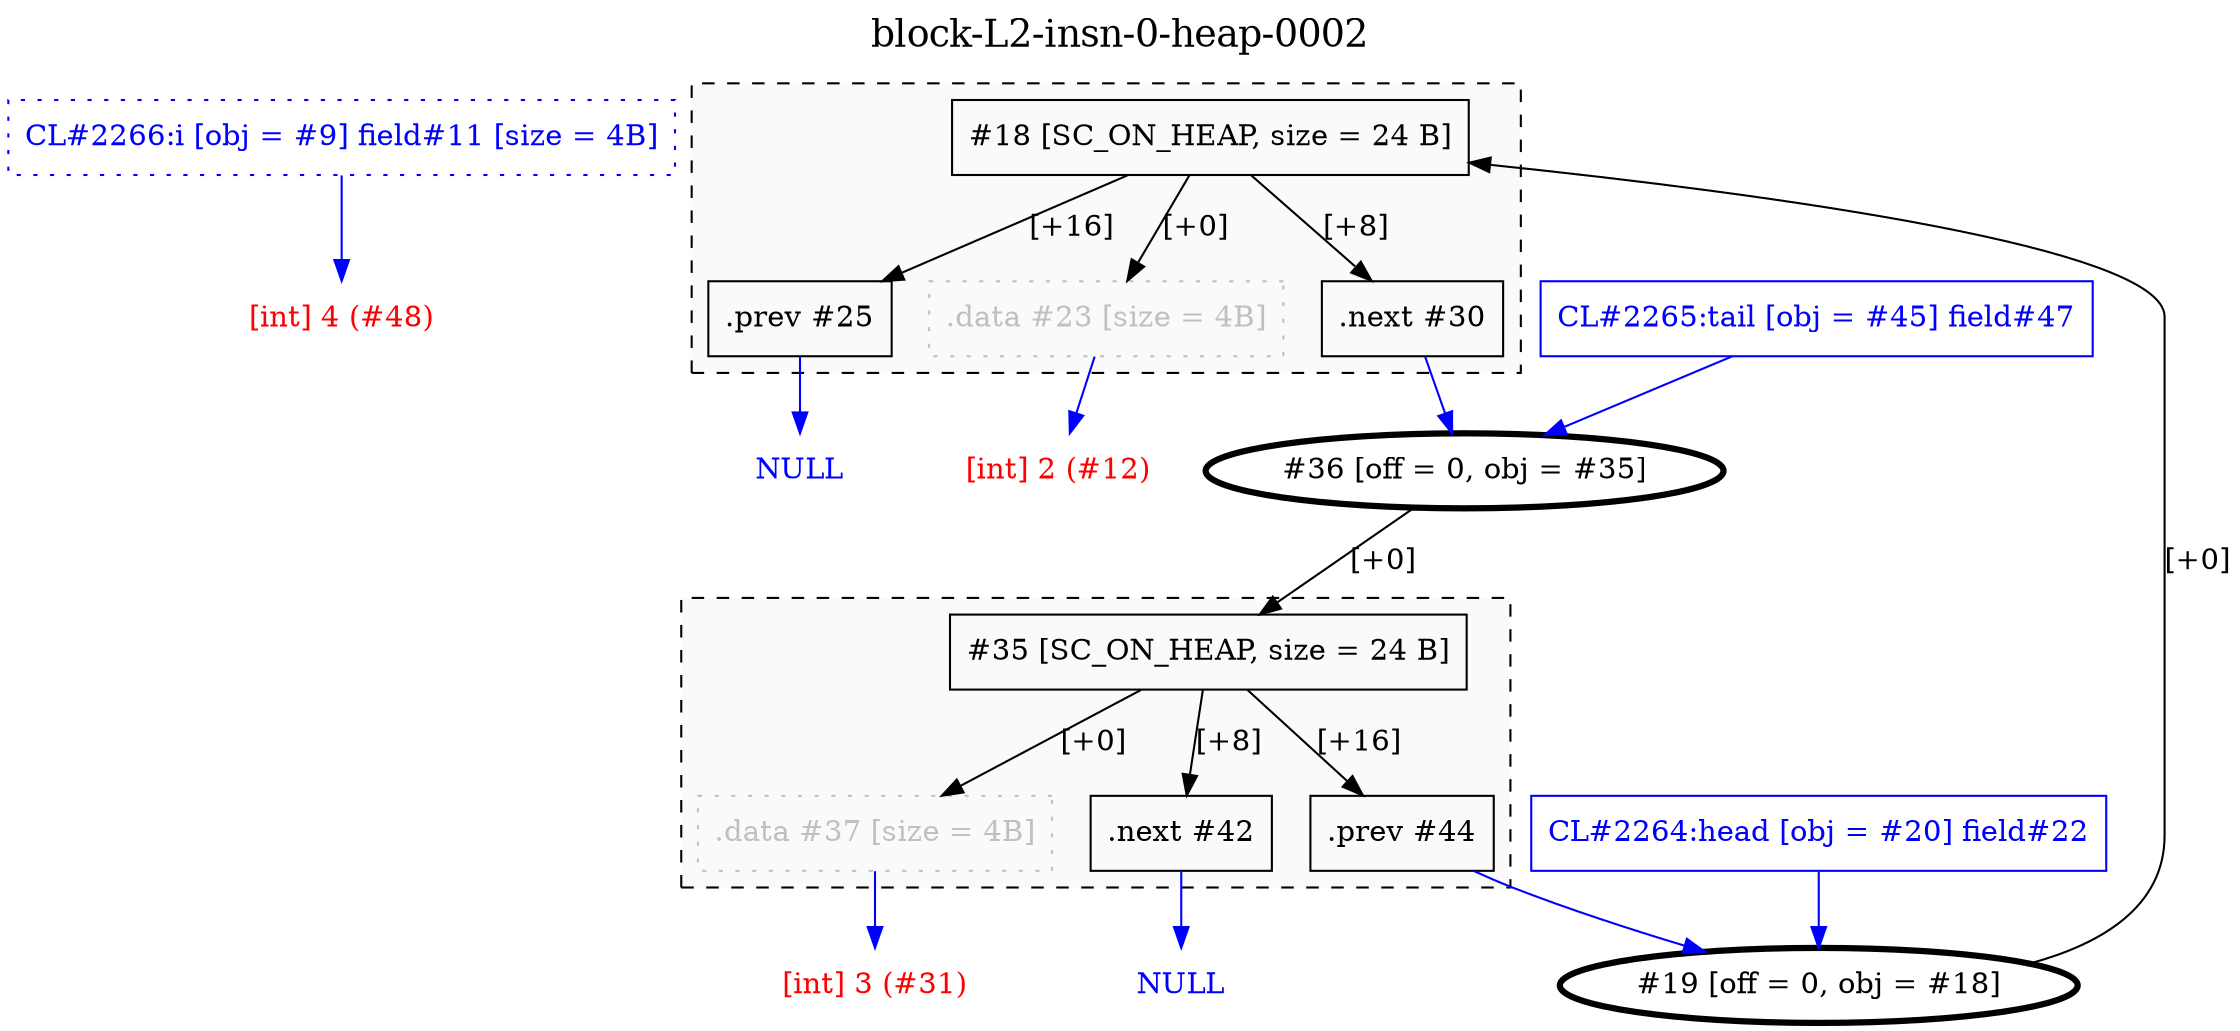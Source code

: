 digraph "block-L2-insn-0-heap-0002" {
	label=<<FONT POINT-SIZE="18">block-L2-insn-0-heap-0002</FONT>>;
	clusterrank=local;
	labelloc=t;
	"9" [shape=box, color=blue, fontcolor=blue, style=dotted, label="CL#2266:i [obj = #9] field#11 [size = 4B]"];
subgraph "cluster1" {
	rank=same;
	label="";
	color=black;
	fontcolor=black;
	bgcolor=gray98;
	style=dashed;
	penwidth=1.0;
	"18" [shape=box, color=black, fontcolor=black, label="#18 [SC_ON_HEAP, size = 24 B]"];
	"23" [shape=box, color=gray, fontcolor=gray, style=dotted, label=".data #23 [size = 4B]"];
	"18" -> "23" [color=black, fontcolor=black, label="[+0]"];
	"30" [shape=box, color=black, fontcolor=black, label=".next #30"];
	"18" -> "30" [color=black, fontcolor=black, label="[+8]"];
	"25" [shape=box, color=black, fontcolor=black, label=".prev #25"];
	"18" -> "25" [color=black, fontcolor=black, label="[+16]"];
}
	"20" [shape=box, color=blue, fontcolor=blue, label="CL#2264:head [obj = #20] field#22"];
subgraph "cluster2" {
	rank=same;
	label="";
	color=black;
	fontcolor=black;
	bgcolor=gray98;
	style=dashed;
	penwidth=1.0;
	"35" [shape=box, color=black, fontcolor=black, label="#35 [SC_ON_HEAP, size = 24 B]"];
	"37" [shape=box, color=gray, fontcolor=gray, style=dotted, label=".data #37 [size = 4B]"];
	"35" -> "37" [color=black, fontcolor=black, label="[+0]"];
	"42" [shape=box, color=black, fontcolor=black, label=".next #42"];
	"35" -> "42" [color=black, fontcolor=black, label="[+8]"];
	"44" [shape=box, color=black, fontcolor=black, label=".prev #44"];
	"35" -> "44" [color=black, fontcolor=black, label="[+16]"];
}
	"45" [shape=box, color=blue, fontcolor=blue, label="CL#2265:tail [obj = #45] field#47"];
	"19" [shape=ellipse, penwidth=3, fontcolor=black, label="#19 [off = 0, obj = #18]"];
	"19" -> "18" [color=black, fontcolor=black, label="[+0]"];
	"36" [shape=ellipse, penwidth=3, fontcolor=black, label="#36 [off = 0, obj = #35]"];
	"36" -> "35" [color=black, fontcolor=black, label="[+0]"];
	"lonely3" [shape=plaintext, fontcolor=red, label="[int] 4 (#48)"];
	"9" -> "lonely3" [color=blue, fontcolor=blue];
	"lonely4" [shape=plaintext, fontcolor=red, label="[int] 2 (#12)"];
	"23" -> "lonely4" [color=blue, fontcolor=blue];
	"30" -> "36" [color=blue, fontcolor=blue];
	"lonely5" [shape=plaintext, fontcolor=blue, label="NULL"];
	"25" -> "lonely5" [color=blue, fontcolor=blue];
	"20" -> "19" [color=blue, fontcolor=blue];
	"lonely6" [shape=plaintext, fontcolor=red, label="[int] 3 (#31)"];
	"37" -> "lonely6" [color=blue, fontcolor=blue];
	"lonely7" [shape=plaintext, fontcolor=blue, label="NULL"];
	"42" -> "lonely7" [color=blue, fontcolor=blue];
	"44" -> "19" [color=blue, fontcolor=blue];
	"45" -> "36" [color=blue, fontcolor=blue];
}
